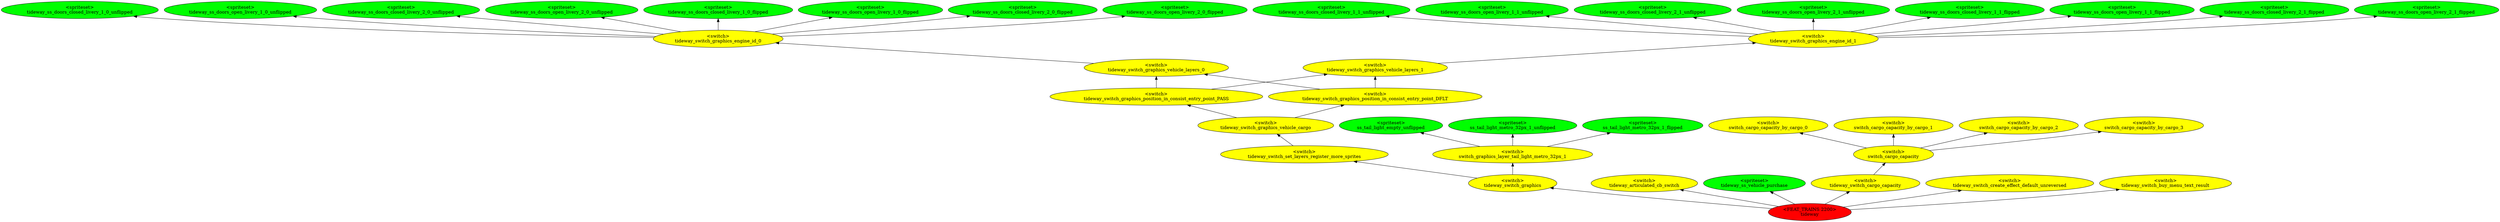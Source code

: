 digraph {
rankdir="BT"
ss_tail_light_metro_32px_1_unflipped [fillcolor=green style="filled" label="<spriteset>\nss_tail_light_metro_32px_1_unflipped"]
ss_tail_light_metro_32px_1_flipped [fillcolor=green style="filled" label="<spriteset>\nss_tail_light_metro_32px_1_flipped"]
ss_tail_light_empty_unflipped [fillcolor=green style="filled" label="<spriteset>\nss_tail_light_empty_unflipped"]
switch_graphics_layer_tail_light_metro_32px_1 [fillcolor=yellow style="filled" label="<switch>\nswitch_graphics_layer_tail_light_metro_32px_1"]
switch_cargo_capacity_by_cargo_0 [fillcolor=yellow style="filled" label="<switch>\nswitch_cargo_capacity_by_cargo_0"]
switch_cargo_capacity_by_cargo_1 [fillcolor=yellow style="filled" label="<switch>\nswitch_cargo_capacity_by_cargo_1"]
switch_cargo_capacity_by_cargo_2 [fillcolor=yellow style="filled" label="<switch>\nswitch_cargo_capacity_by_cargo_2"]
switch_cargo_capacity_by_cargo_3 [fillcolor=yellow style="filled" label="<switch>\nswitch_cargo_capacity_by_cargo_3"]
switch_cargo_capacity [fillcolor=yellow style="filled" label="<switch>\nswitch_cargo_capacity"]
tideway_articulated_cb_switch [fillcolor=yellow style="filled" label="<switch>\ntideway_articulated_cb_switch"]
tideway_ss_doors_closed_livery_1_0_unflipped [fillcolor=green style="filled" label="<spriteset>\ntideway_ss_doors_closed_livery_1_0_unflipped"]
tideway_ss_doors_open_livery_1_0_unflipped [fillcolor=green style="filled" label="<spriteset>\ntideway_ss_doors_open_livery_1_0_unflipped"]
tideway_ss_doors_closed_livery_2_0_unflipped [fillcolor=green style="filled" label="<spriteset>\ntideway_ss_doors_closed_livery_2_0_unflipped"]
tideway_ss_doors_open_livery_2_0_unflipped [fillcolor=green style="filled" label="<spriteset>\ntideway_ss_doors_open_livery_2_0_unflipped"]
tideway_ss_doors_closed_livery_1_0_flipped [fillcolor=green style="filled" label="<spriteset>\ntideway_ss_doors_closed_livery_1_0_flipped"]
tideway_ss_doors_open_livery_1_0_flipped [fillcolor=green style="filled" label="<spriteset>\ntideway_ss_doors_open_livery_1_0_flipped"]
tideway_ss_doors_closed_livery_2_0_flipped [fillcolor=green style="filled" label="<spriteset>\ntideway_ss_doors_closed_livery_2_0_flipped"]
tideway_ss_doors_open_livery_2_0_flipped [fillcolor=green style="filled" label="<spriteset>\ntideway_ss_doors_open_livery_2_0_flipped"]
tideway_switch_graphics_engine_id_0 [fillcolor=yellow style="filled" label="<switch>\ntideway_switch_graphics_engine_id_0"]
tideway_switch_graphics_vehicle_layers_0 [fillcolor=yellow style="filled" label="<switch>\ntideway_switch_graphics_vehicle_layers_0"]
tideway_ss_doors_closed_livery_1_1_unflipped [fillcolor=green style="filled" label="<spriteset>\ntideway_ss_doors_closed_livery_1_1_unflipped"]
tideway_ss_doors_open_livery_1_1_unflipped [fillcolor=green style="filled" label="<spriteset>\ntideway_ss_doors_open_livery_1_1_unflipped"]
tideway_ss_doors_closed_livery_2_1_unflipped [fillcolor=green style="filled" label="<spriteset>\ntideway_ss_doors_closed_livery_2_1_unflipped"]
tideway_ss_doors_open_livery_2_1_unflipped [fillcolor=green style="filled" label="<spriteset>\ntideway_ss_doors_open_livery_2_1_unflipped"]
tideway_ss_doors_closed_livery_1_1_flipped [fillcolor=green style="filled" label="<spriteset>\ntideway_ss_doors_closed_livery_1_1_flipped"]
tideway_ss_doors_open_livery_1_1_flipped [fillcolor=green style="filled" label="<spriteset>\ntideway_ss_doors_open_livery_1_1_flipped"]
tideway_ss_doors_closed_livery_2_1_flipped [fillcolor=green style="filled" label="<spriteset>\ntideway_ss_doors_closed_livery_2_1_flipped"]
tideway_ss_doors_open_livery_2_1_flipped [fillcolor=green style="filled" label="<spriteset>\ntideway_ss_doors_open_livery_2_1_flipped"]
tideway_switch_graphics_engine_id_1 [fillcolor=yellow style="filled" label="<switch>\ntideway_switch_graphics_engine_id_1"]
tideway_switch_graphics_vehicle_layers_1 [fillcolor=yellow style="filled" label="<switch>\ntideway_switch_graphics_vehicle_layers_1"]
tideway_switch_graphics_position_in_consist_entry_point_PASS [fillcolor=yellow style="filled" label="<switch>\ntideway_switch_graphics_position_in_consist_entry_point_PASS"]
tideway_switch_graphics_position_in_consist_entry_point_DFLT [fillcolor=yellow style="filled" label="<switch>\ntideway_switch_graphics_position_in_consist_entry_point_DFLT"]
tideway_switch_graphics_vehicle_cargo [fillcolor=yellow style="filled" label="<switch>\ntideway_switch_graphics_vehicle_cargo"]
tideway_ss_vehicle_purchase [fillcolor=green style="filled" label="<spriteset>\ntideway_ss_vehicle_purchase"]
tideway_switch_set_layers_register_more_sprites [fillcolor=yellow style="filled" label="<switch>\ntideway_switch_set_layers_register_more_sprites"]
tideway_switch_graphics [fillcolor=yellow style="filled" label="<switch>\ntideway_switch_graphics"]
tideway_switch_cargo_capacity [fillcolor=yellow style="filled" label="<switch>\ntideway_switch_cargo_capacity"]
tideway_switch_create_effect_default_unreversed [fillcolor=yellow style="filled" label="<switch>\ntideway_switch_create_effect_default_unreversed"]
tideway_switch_buy_menu_text_result [fillcolor=yellow style="filled" label="<switch>\ntideway_switch_buy_menu_text_result"]
tideway [fillcolor=red style="filled" label="<FEAT_TRAINS 2200>\ntideway"]
tideway_switch_graphics_vehicle_layers_1->tideway_switch_graphics_engine_id_1
tideway_switch_graphics_engine_id_1->tideway_ss_doors_closed_livery_2_1_unflipped
tideway_switch_graphics_engine_id_1->tideway_ss_doors_closed_livery_1_1_flipped
tideway_switch_graphics_engine_id_1->tideway_ss_doors_closed_livery_2_1_flipped
tideway_switch_graphics_vehicle_cargo->tideway_switch_graphics_position_in_consist_entry_point_PASS
tideway_switch_graphics_engine_id_1->tideway_ss_doors_open_livery_2_1_unflipped
tideway_switch_graphics_engine_id_0->tideway_ss_doors_open_livery_1_0_unflipped
tideway_switch_graphics_engine_id_1->tideway_ss_doors_closed_livery_1_1_unflipped
switch_cargo_capacity->switch_cargo_capacity_by_cargo_1
tideway_switch_cargo_capacity->switch_cargo_capacity
tideway_switch_graphics_engine_id_0->tideway_ss_doors_closed_livery_1_0_unflipped
tideway->tideway_switch_create_effect_default_unreversed
switch_graphics_layer_tail_light_metro_32px_1->ss_tail_light_metro_32px_1_flipped
tideway->tideway_switch_cargo_capacity
tideway_switch_set_layers_register_more_sprites->tideway_switch_graphics_vehicle_cargo
tideway->tideway_articulated_cb_switch
switch_cargo_capacity->switch_cargo_capacity_by_cargo_3
tideway_switch_graphics_engine_id_1->tideway_ss_doors_open_livery_1_1_unflipped
switch_cargo_capacity->switch_cargo_capacity_by_cargo_0
tideway_switch_graphics_position_in_consist_entry_point_PASS->tideway_switch_graphics_vehicle_layers_0
tideway->tideway_switch_buy_menu_text_result
switch_graphics_layer_tail_light_metro_32px_1->ss_tail_light_empty_unflipped
tideway_switch_graphics_engine_id_0->tideway_ss_doors_open_livery_2_0_unflipped
tideway_switch_graphics_engine_id_1->tideway_ss_doors_open_livery_1_1_flipped
tideway_switch_graphics->tideway_switch_set_layers_register_more_sprites
tideway->tideway_ss_vehicle_purchase
tideway_switch_graphics_position_in_consist_entry_point_DFLT->tideway_switch_graphics_vehicle_layers_0
tideway_switch_graphics_engine_id_0->tideway_ss_doors_closed_livery_2_0_unflipped
tideway_switch_graphics_engine_id_0->tideway_ss_doors_closed_livery_1_0_flipped
tideway_switch_graphics_engine_id_0->tideway_ss_doors_open_livery_1_0_flipped
tideway_switch_graphics_engine_id_0->tideway_ss_doors_open_livery_2_0_flipped
tideway_switch_graphics_position_in_consist_entry_point_DFLT->tideway_switch_graphics_vehicle_layers_1
switch_graphics_layer_tail_light_metro_32px_1->ss_tail_light_metro_32px_1_unflipped
tideway_switch_graphics_engine_id_1->tideway_ss_doors_open_livery_2_1_flipped
tideway_switch_graphics_vehicle_layers_0->tideway_switch_graphics_engine_id_0
tideway->tideway_switch_graphics
tideway_switch_graphics_position_in_consist_entry_point_PASS->tideway_switch_graphics_vehicle_layers_1
tideway_switch_graphics_engine_id_0->tideway_ss_doors_closed_livery_2_0_flipped
tideway_switch_graphics_vehicle_cargo->tideway_switch_graphics_position_in_consist_entry_point_DFLT
switch_cargo_capacity->switch_cargo_capacity_by_cargo_2
tideway_switch_graphics->switch_graphics_layer_tail_light_metro_32px_1
}

